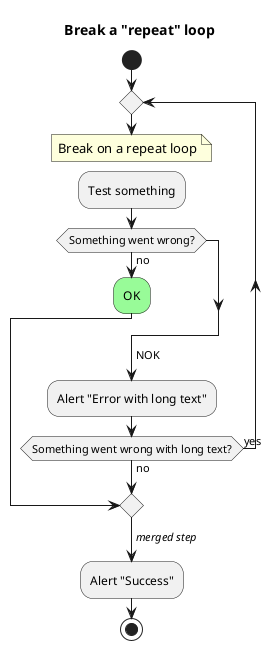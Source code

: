 @startuml
'https://plantuml.com/activity-diagram-beta

title Break a "repeat" loop
start
repeat
floating note: Break on a repeat loop
  :Test something;
    if (Something went wrong?) then (no)
      #palegreen:OK;
      break
    endif
    ->NOK;
    :Alert "Error with long text";
repeat while (Something went wrong with long text?) is (yes) not (no)
->//merged step//;
:Alert "Success";
stop

@enduml
